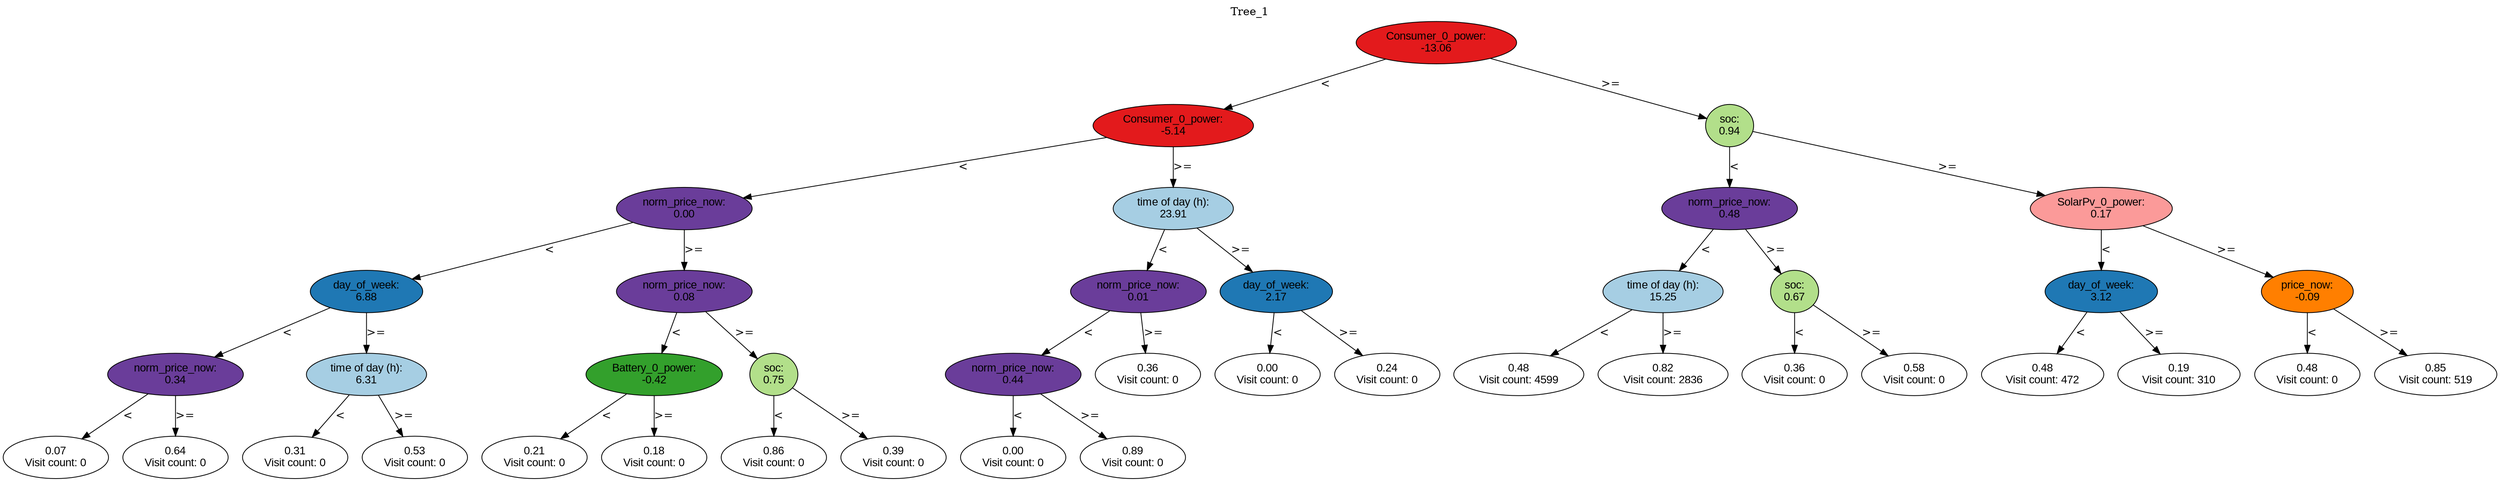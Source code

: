 digraph BST {
    node [fontname="Arial" style=filled colorscheme=paired12];
    0 [ label = "Consumer_0_power:
-13.06" fillcolor=6];
    1 [ label = "Consumer_0_power:
-5.14" fillcolor=6];
    2 [ label = "norm_price_now:
0.00" fillcolor=10];
    3 [ label = "day_of_week:
6.88" fillcolor=2];
    4 [ label = "norm_price_now:
0.34" fillcolor=10];
    5 [ label = "0.07
Visit count: 0" fillcolor=white];
    6 [ label = "0.64
Visit count: 0" fillcolor=white];
    7 [ label = "time of day (h):
6.31" fillcolor=1];
    8 [ label = "0.31
Visit count: 0" fillcolor=white];
    9 [ label = "0.53
Visit count: 0" fillcolor=white];
    10 [ label = "norm_price_now:
0.08" fillcolor=10];
    11 [ label = "Battery_0_power:
-0.42" fillcolor=4];
    12 [ label = "0.21
Visit count: 0" fillcolor=white];
    13 [ label = "0.18
Visit count: 0" fillcolor=white];
    14 [ label = "soc:
0.75" fillcolor=3];
    15 [ label = "0.86
Visit count: 0" fillcolor=white];
    16 [ label = "0.39
Visit count: 0" fillcolor=white];
    17 [ label = "time of day (h):
23.91" fillcolor=1];
    18 [ label = "norm_price_now:
0.01" fillcolor=10];
    19 [ label = "norm_price_now:
0.44" fillcolor=10];
    20 [ label = "0.00
Visit count: 0" fillcolor=white];
    21 [ label = "0.89
Visit count: 0" fillcolor=white];
    22 [ label = "0.36
Visit count: 0" fillcolor=white];
    23 [ label = "day_of_week:
2.17" fillcolor=2];
    24 [ label = "0.00
Visit count: 0" fillcolor=white];
    25 [ label = "0.24
Visit count: 0" fillcolor=white];
    26 [ label = "soc:
0.94" fillcolor=3];
    27 [ label = "norm_price_now:
0.48" fillcolor=10];
    28 [ label = "time of day (h):
15.25" fillcolor=1];
    29 [ label = "0.48
Visit count: 4599" fillcolor=white];
    30 [ label = "0.82
Visit count: 2836" fillcolor=white];
    31 [ label = "soc:
0.67" fillcolor=3];
    32 [ label = "0.36
Visit count: 0" fillcolor=white];
    33 [ label = "0.58
Visit count: 0" fillcolor=white];
    34 [ label = "SolarPv_0_power:
0.17" fillcolor=5];
    35 [ label = "day_of_week:
3.12" fillcolor=2];
    36 [ label = "0.48
Visit count: 472" fillcolor=white];
    37 [ label = "0.19
Visit count: 310" fillcolor=white];
    38 [ label = "price_now:
-0.09" fillcolor=8];
    39 [ label = "0.48
Visit count: 0" fillcolor=white];
    40 [ label = "0.85
Visit count: 519" fillcolor=white];

    0  -> 1[ label = "<"];
    0  -> 26[ label = ">="];
    1  -> 2[ label = "<"];
    1  -> 17[ label = ">="];
    2  -> 3[ label = "<"];
    2  -> 10[ label = ">="];
    3  -> 4[ label = "<"];
    3  -> 7[ label = ">="];
    4  -> 5[ label = "<"];
    4  -> 6[ label = ">="];
    7  -> 8[ label = "<"];
    7  -> 9[ label = ">="];
    10  -> 11[ label = "<"];
    10  -> 14[ label = ">="];
    11  -> 12[ label = "<"];
    11  -> 13[ label = ">="];
    14  -> 15[ label = "<"];
    14  -> 16[ label = ">="];
    17  -> 18[ label = "<"];
    17  -> 23[ label = ">="];
    18  -> 19[ label = "<"];
    18  -> 22[ label = ">="];
    19  -> 20[ label = "<"];
    19  -> 21[ label = ">="];
    23  -> 24[ label = "<"];
    23  -> 25[ label = ">="];
    26  -> 27[ label = "<"];
    26  -> 34[ label = ">="];
    27  -> 28[ label = "<"];
    27  -> 31[ label = ">="];
    28  -> 29[ label = "<"];
    28  -> 30[ label = ">="];
    31  -> 32[ label = "<"];
    31  -> 33[ label = ">="];
    34  -> 35[ label = "<"];
    34  -> 38[ label = ">="];
    35  -> 36[ label = "<"];
    35  -> 37[ label = ">="];
    38  -> 39[ label = "<"];
    38  -> 40[ label = ">="];

    labelloc="t";
    label="Tree_1";
}